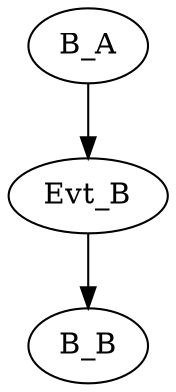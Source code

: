 digraph g {
name="helloadv";

graph []
edge  [type="defdst"]



subgraph cpu0 {
  node  [cpu="1"];


  Evt_B   [type="tmsg",   toffs=          0,   fid=0, gid=5, evtno=205, sid=2, bpid=8, par="0x123"];
  B_B     [type="block",  tperiod=1000000000, qlo="1"];

  Evt_B -> B_B;
  B_A -> Evt_B [type="altdst"];

}


}

